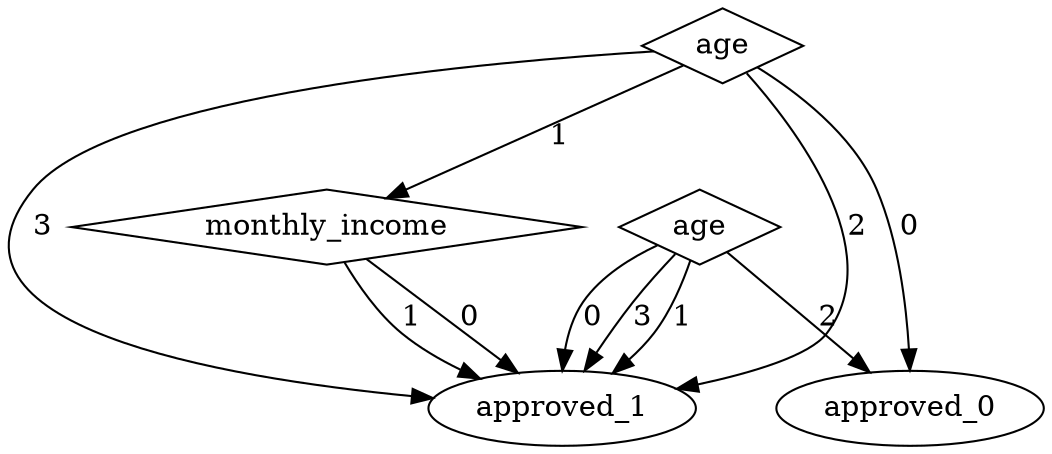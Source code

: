 digraph {
node [label=approved_1,style=""] approved_1
node [label=approved_1,style=""] approved_1
node [label=approved_1,style=""] approved_1
node [label=approved_0,style=""] approved_0
node [label=approved_1,style=""] approved_1
node [label=approved_1,style=""] approved_1
node [label=approved_1,style=""] approved_1
node [label=approved_1,style=""] approved_1
node [label=approved_0,style=""] approved_0
node [label=monthly_income,shape="diamond",style=""] 2
node [label=age,shape="diamond",style=""] 1
node [label=age,shape="diamond",style=""] 0

2 -> approved_1 [label="1"]
2 -> approved_1 [label="0"]
1 -> approved_1 [label="3"]
1 -> approved_0 [label="2"]
1 -> approved_1 [label="1"]
1 -> approved_1 [label="0"]
0 -> approved_1 [label="3"]
0 -> approved_1 [label="2"]
0 -> 2 [label="1"]
0 -> approved_0 [label="0"]
}